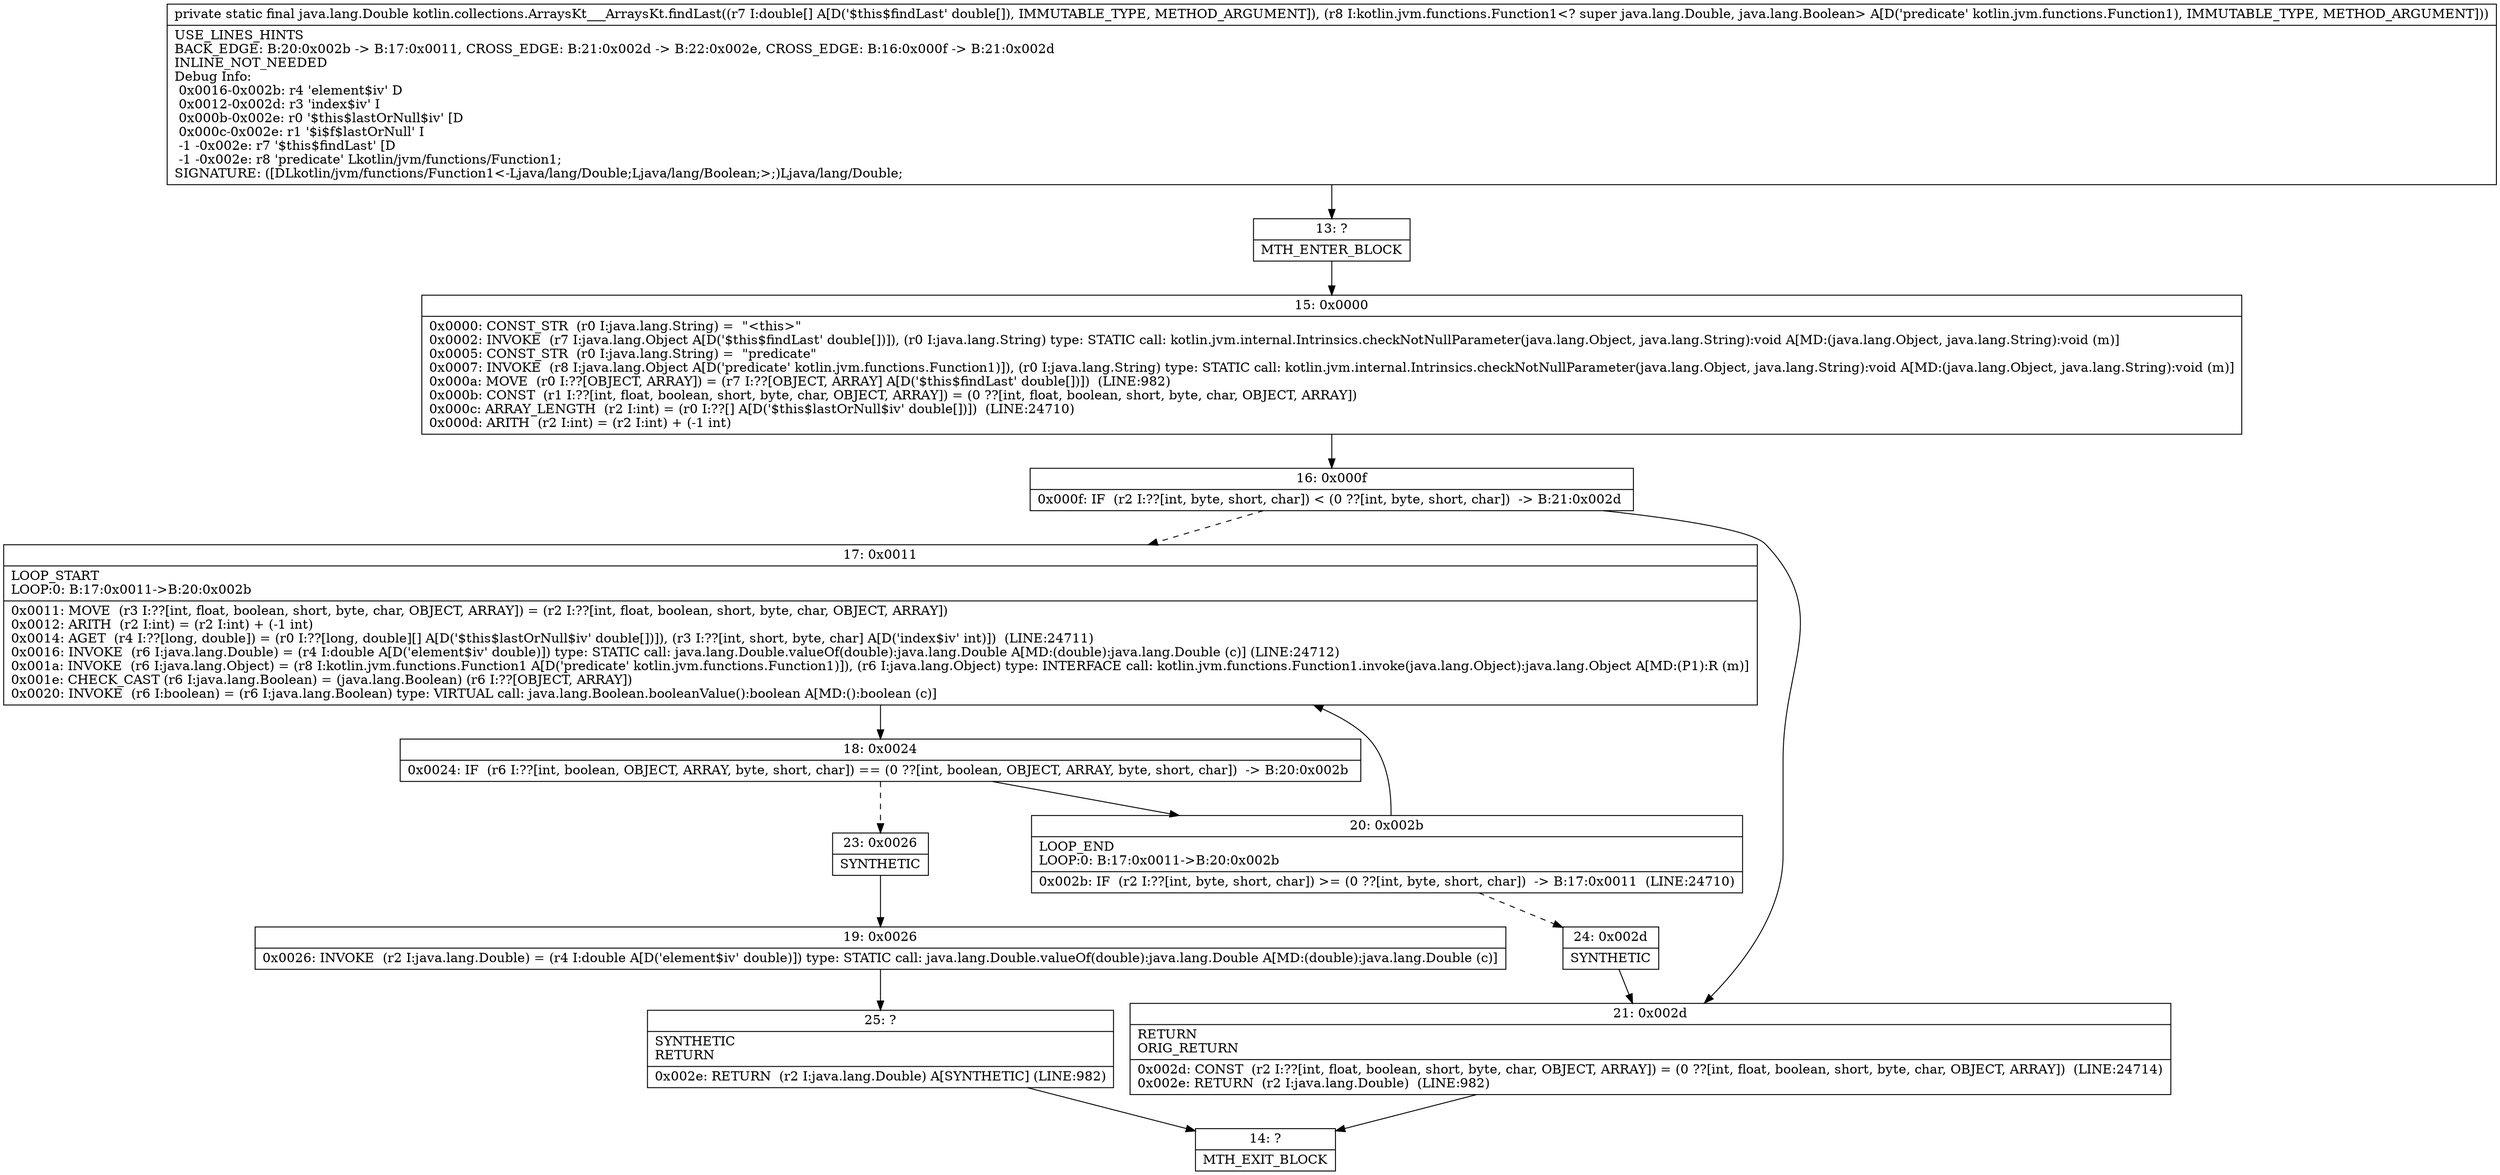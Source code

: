 digraph "CFG forkotlin.collections.ArraysKt___ArraysKt.findLast([DLkotlin\/jvm\/functions\/Function1;)Ljava\/lang\/Double;" {
Node_13 [shape=record,label="{13\:\ ?|MTH_ENTER_BLOCK\l}"];
Node_15 [shape=record,label="{15\:\ 0x0000|0x0000: CONST_STR  (r0 I:java.lang.String) =  \"\<this\>\" \l0x0002: INVOKE  (r7 I:java.lang.Object A[D('$this$findLast' double[])]), (r0 I:java.lang.String) type: STATIC call: kotlin.jvm.internal.Intrinsics.checkNotNullParameter(java.lang.Object, java.lang.String):void A[MD:(java.lang.Object, java.lang.String):void (m)]\l0x0005: CONST_STR  (r0 I:java.lang.String) =  \"predicate\" \l0x0007: INVOKE  (r8 I:java.lang.Object A[D('predicate' kotlin.jvm.functions.Function1)]), (r0 I:java.lang.String) type: STATIC call: kotlin.jvm.internal.Intrinsics.checkNotNullParameter(java.lang.Object, java.lang.String):void A[MD:(java.lang.Object, java.lang.String):void (m)]\l0x000a: MOVE  (r0 I:??[OBJECT, ARRAY]) = (r7 I:??[OBJECT, ARRAY] A[D('$this$findLast' double[])])  (LINE:982)\l0x000b: CONST  (r1 I:??[int, float, boolean, short, byte, char, OBJECT, ARRAY]) = (0 ??[int, float, boolean, short, byte, char, OBJECT, ARRAY]) \l0x000c: ARRAY_LENGTH  (r2 I:int) = (r0 I:??[] A[D('$this$lastOrNull$iv' double[])])  (LINE:24710)\l0x000d: ARITH  (r2 I:int) = (r2 I:int) + (\-1 int) \l}"];
Node_16 [shape=record,label="{16\:\ 0x000f|0x000f: IF  (r2 I:??[int, byte, short, char]) \< (0 ??[int, byte, short, char])  \-\> B:21:0x002d \l}"];
Node_17 [shape=record,label="{17\:\ 0x0011|LOOP_START\lLOOP:0: B:17:0x0011\-\>B:20:0x002b\l|0x0011: MOVE  (r3 I:??[int, float, boolean, short, byte, char, OBJECT, ARRAY]) = (r2 I:??[int, float, boolean, short, byte, char, OBJECT, ARRAY]) \l0x0012: ARITH  (r2 I:int) = (r2 I:int) + (\-1 int) \l0x0014: AGET  (r4 I:??[long, double]) = (r0 I:??[long, double][] A[D('$this$lastOrNull$iv' double[])]), (r3 I:??[int, short, byte, char] A[D('index$iv' int)])  (LINE:24711)\l0x0016: INVOKE  (r6 I:java.lang.Double) = (r4 I:double A[D('element$iv' double)]) type: STATIC call: java.lang.Double.valueOf(double):java.lang.Double A[MD:(double):java.lang.Double (c)] (LINE:24712)\l0x001a: INVOKE  (r6 I:java.lang.Object) = (r8 I:kotlin.jvm.functions.Function1 A[D('predicate' kotlin.jvm.functions.Function1)]), (r6 I:java.lang.Object) type: INTERFACE call: kotlin.jvm.functions.Function1.invoke(java.lang.Object):java.lang.Object A[MD:(P1):R (m)]\l0x001e: CHECK_CAST (r6 I:java.lang.Boolean) = (java.lang.Boolean) (r6 I:??[OBJECT, ARRAY]) \l0x0020: INVOKE  (r6 I:boolean) = (r6 I:java.lang.Boolean) type: VIRTUAL call: java.lang.Boolean.booleanValue():boolean A[MD:():boolean (c)]\l}"];
Node_18 [shape=record,label="{18\:\ 0x0024|0x0024: IF  (r6 I:??[int, boolean, OBJECT, ARRAY, byte, short, char]) == (0 ??[int, boolean, OBJECT, ARRAY, byte, short, char])  \-\> B:20:0x002b \l}"];
Node_20 [shape=record,label="{20\:\ 0x002b|LOOP_END\lLOOP:0: B:17:0x0011\-\>B:20:0x002b\l|0x002b: IF  (r2 I:??[int, byte, short, char]) \>= (0 ??[int, byte, short, char])  \-\> B:17:0x0011  (LINE:24710)\l}"];
Node_24 [shape=record,label="{24\:\ 0x002d|SYNTHETIC\l}"];
Node_23 [shape=record,label="{23\:\ 0x0026|SYNTHETIC\l}"];
Node_19 [shape=record,label="{19\:\ 0x0026|0x0026: INVOKE  (r2 I:java.lang.Double) = (r4 I:double A[D('element$iv' double)]) type: STATIC call: java.lang.Double.valueOf(double):java.lang.Double A[MD:(double):java.lang.Double (c)]\l}"];
Node_25 [shape=record,label="{25\:\ ?|SYNTHETIC\lRETURN\l|0x002e: RETURN  (r2 I:java.lang.Double) A[SYNTHETIC] (LINE:982)\l}"];
Node_14 [shape=record,label="{14\:\ ?|MTH_EXIT_BLOCK\l}"];
Node_21 [shape=record,label="{21\:\ 0x002d|RETURN\lORIG_RETURN\l|0x002d: CONST  (r2 I:??[int, float, boolean, short, byte, char, OBJECT, ARRAY]) = (0 ??[int, float, boolean, short, byte, char, OBJECT, ARRAY])  (LINE:24714)\l0x002e: RETURN  (r2 I:java.lang.Double)  (LINE:982)\l}"];
MethodNode[shape=record,label="{private static final java.lang.Double kotlin.collections.ArraysKt___ArraysKt.findLast((r7 I:double[] A[D('$this$findLast' double[]), IMMUTABLE_TYPE, METHOD_ARGUMENT]), (r8 I:kotlin.jvm.functions.Function1\<? super java.lang.Double, java.lang.Boolean\> A[D('predicate' kotlin.jvm.functions.Function1), IMMUTABLE_TYPE, METHOD_ARGUMENT]))  | USE_LINES_HINTS\lBACK_EDGE: B:20:0x002b \-\> B:17:0x0011, CROSS_EDGE: B:21:0x002d \-\> B:22:0x002e, CROSS_EDGE: B:16:0x000f \-\> B:21:0x002d\lINLINE_NOT_NEEDED\lDebug Info:\l  0x0016\-0x002b: r4 'element$iv' D\l  0x0012\-0x002d: r3 'index$iv' I\l  0x000b\-0x002e: r0 '$this$lastOrNull$iv' [D\l  0x000c\-0x002e: r1 '$i$f$lastOrNull' I\l  \-1 \-0x002e: r7 '$this$findLast' [D\l  \-1 \-0x002e: r8 'predicate' Lkotlin\/jvm\/functions\/Function1;\lSIGNATURE: ([DLkotlin\/jvm\/functions\/Function1\<\-Ljava\/lang\/Double;Ljava\/lang\/Boolean;\>;)Ljava\/lang\/Double;\l}"];
MethodNode -> Node_13;Node_13 -> Node_15;
Node_15 -> Node_16;
Node_16 -> Node_17[style=dashed];
Node_16 -> Node_21;
Node_17 -> Node_18;
Node_18 -> Node_20;
Node_18 -> Node_23[style=dashed];
Node_20 -> Node_17;
Node_20 -> Node_24[style=dashed];
Node_24 -> Node_21;
Node_23 -> Node_19;
Node_19 -> Node_25;
Node_25 -> Node_14;
Node_21 -> Node_14;
}

